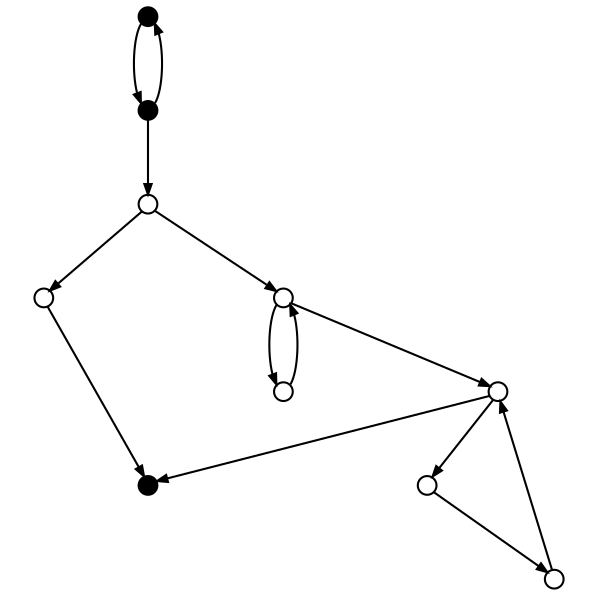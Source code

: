 digraph G { ratio=1; center = true; edge [arrowsize=.5, weight=.1,
	fontsize=8]; node
	[label="",shape=circle,height=0.12,width=0.12,fontsize=1];
	dummy_species_id1dummy_compartment_id ->
	dummy_species_id2dummy_compartment_id;
	dummy_species_id2dummy_compartment_id ->
	dummy_species_id1dummy_compartment_id;
	dummy_species_id2dummy_compartment_id ->
	dummy_species_id3dummy_compartment_id;
	dummy_species_id3dummy_compartment_id ->
	dummy_species_id4dummy_compartment_id;
	dummy_species_id3dummy_compartment_id ->
	dummy_species_id5dummy_compartment_id;
	dummy_species_id4dummy_compartment_id ->
	dummy_species_id10dummy_compartment_id;
	dummy_species_id5dummy_compartment_id ->
	dummy_species_id6dummy_compartment_id;
	dummy_species_id5dummy_compartment_id ->
	dummy_species_id7dummy_compartment_id;
	dummy_species_id6dummy_compartment_id ->
	dummy_species_id5dummy_compartment_id;
	dummy_species_id7dummy_compartment_id ->
	dummy_species_id10dummy_compartment_id;
	dummy_species_id7dummy_compartment_id ->
	dummy_species_id8dummy_compartment_id;
	dummy_species_id8dummy_compartment_id ->
	dummy_species_id9dummy_compartment_id;
	dummy_species_id9dummy_compartment_id ->
	dummy_species_id7dummy_compartment_id;
	dummy_species_id1dummy_compartment_id [color="black",
	style=filled] ; dummy_species_id10dummy_compartment_id
	[color="black", style=filled];
	dummy_species_id2dummy_compartment_id [color="black",
	style=filled]; dummy_species_id3dummy_compartment_id ;
	dummy_species_id4dummy_compartment_id ;
	dummy_species_id5dummy_compartment_id ;
	dummy_species_id6dummy_compartment_id ;
	dummy_species_id7dummy_compartment_id ;
	dummy_species_id8dummy_compartment_id ;
	dummy_species_id9dummy_compartment_id ; }